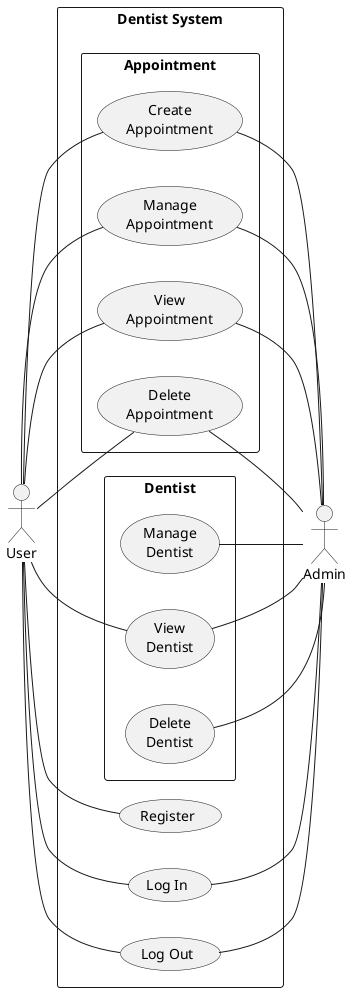 @startuml Dentist System Use Case Diagram
left to right direction
actor "User" as user
actor "Admin" as admin
rectangle "Dentist System" as DentistSystem {    
    usecase "Register" as register
    usecase "Log In" as login
    usecase "Log Out" as logout
   
    
    rectangle "Appointment" as appointment {
    usecase "Create\nAppointment" as createAppt
    usecase "Manage\nAppointment" as manageAppt
    usecase "View\nAppointment" as viewAppt
    usecase "Delete\nAppointment" as deleteAppt
    }

    rectangle "Dentist" as dentist {
    usecase "Manage\nDentist" as manageDentist
    usecase "View\nDentist" as viewDentist
    usecase "Delete\nDentist" as deleteDentist
    }
}

user -- register
user -- login
user -- logout
user -- createAppt
user -- manageAppt
user -- viewAppt
user -- deleteAppt
user -- viewDentist


createAppt -- admin
manageAppt -- admin
deleteAppt -- admin
viewAppt -- admin

manageDentist -- admin
viewDentist -- admin
deleteDentist -- admin
login  -- admin
logout  -- admin


@enduml
